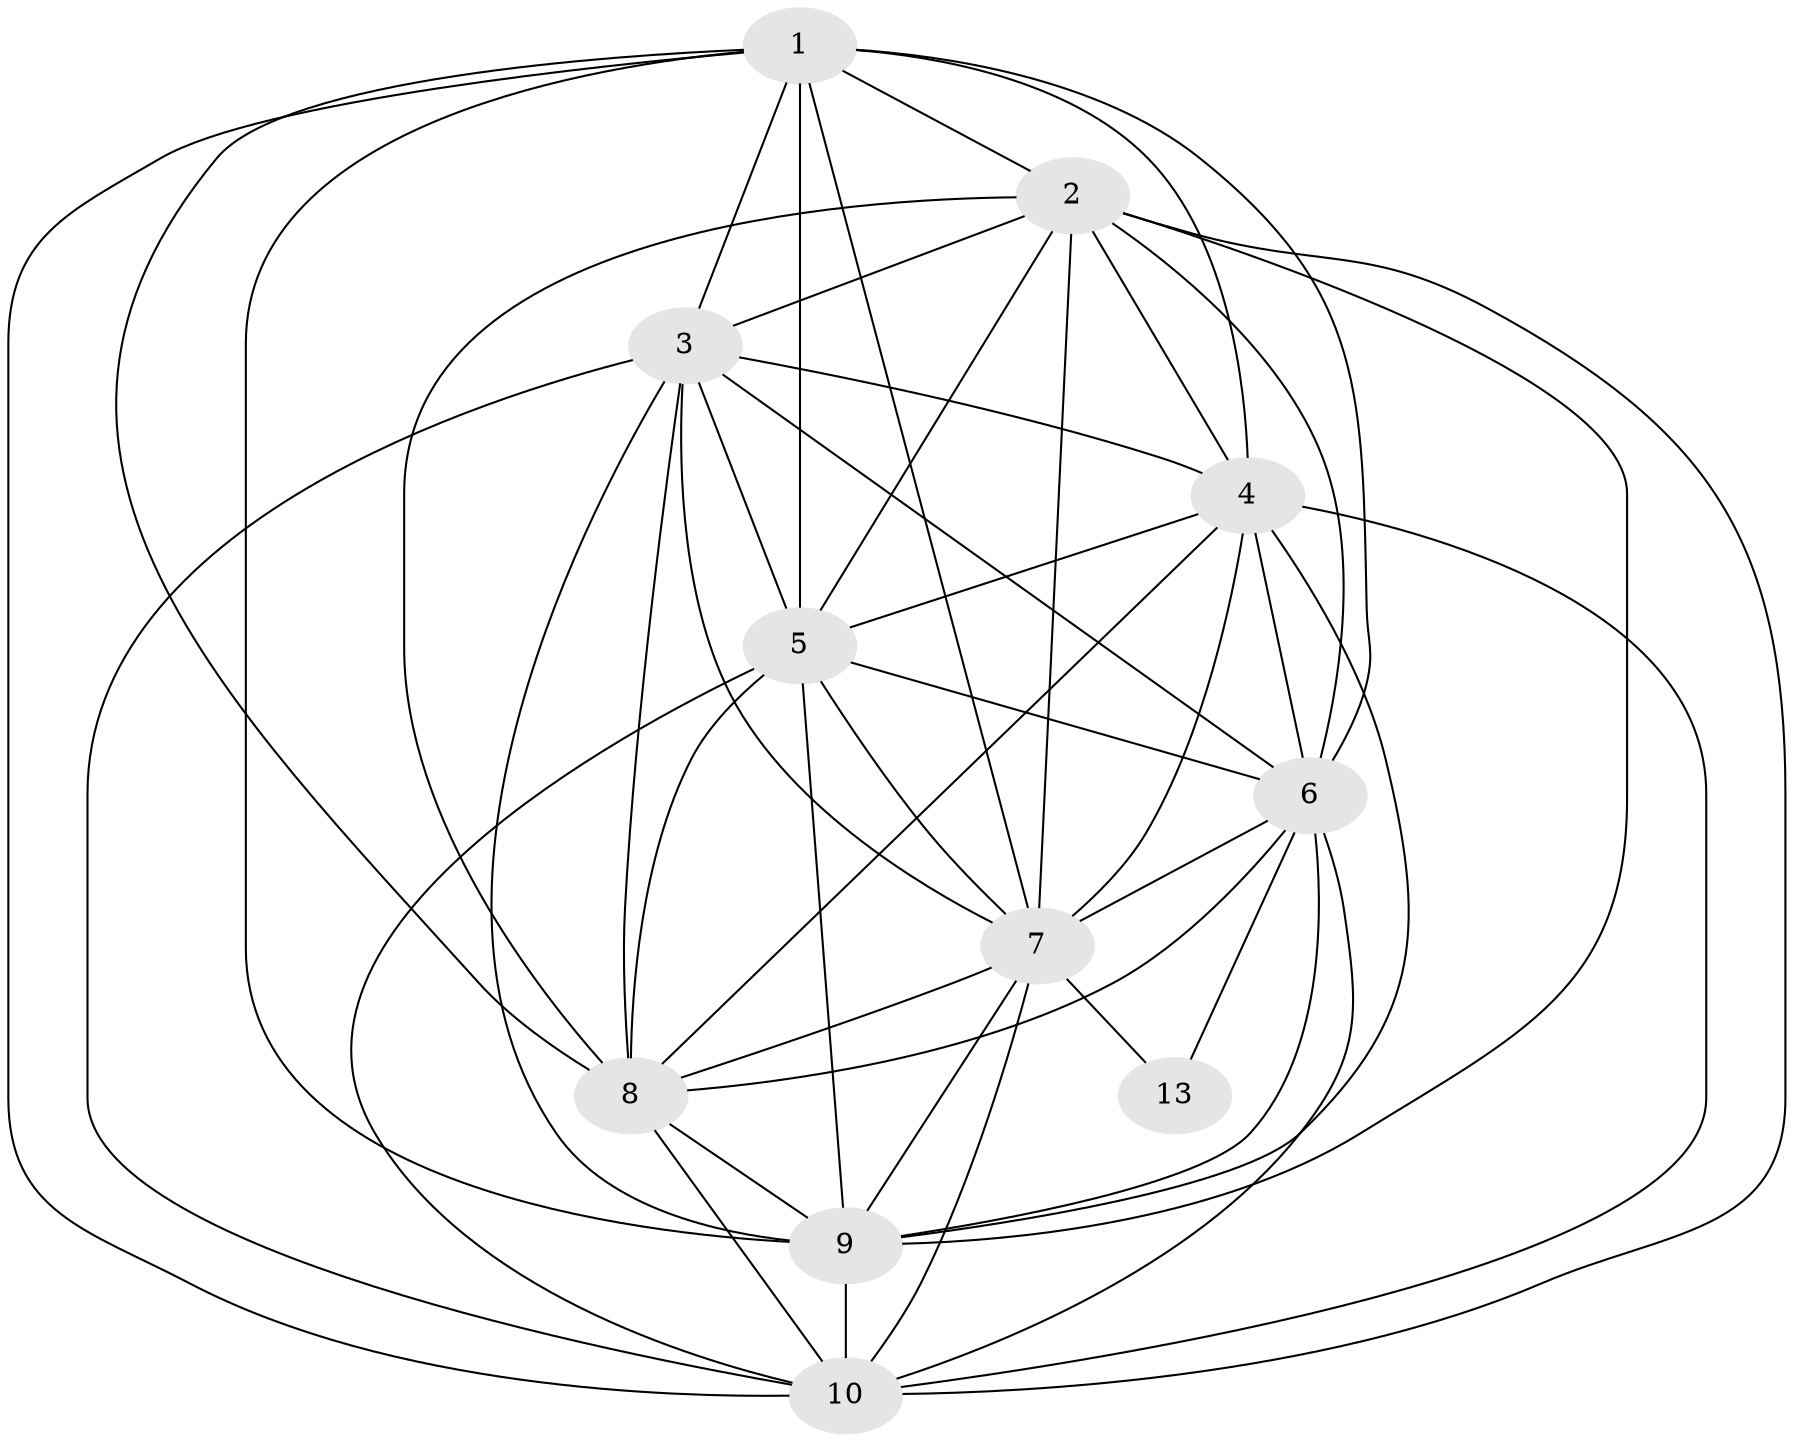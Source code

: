// Generated by graph-tools (version 1.1) at 2025/46/02/15/25 05:46:28]
// undirected, 11 vertices, 47 edges
graph export_dot {
graph [start="1"]
  node [color=gray90,style=filled];
  1;
  2 [super="+15+18"];
  3 [super="+20"];
  4 [super="+17"];
  5 [super="+12+14+17"];
  6 [super="+15+19"];
  7;
  8 [super="+11+18"];
  9 [super="+19"];
  10 [super="+11+12+14+16+20"];
  13 [super="+16"];
  1 -- 2;
  1 -- 3;
  1 -- 4;
  1 -- 5;
  1 -- 6;
  1 -- 7;
  1 -- 8;
  1 -- 9;
  1 -- 10;
  2 -- 3;
  2 -- 4;
  2 -- 5;
  2 -- 6;
  2 -- 7;
  2 -- 8;
  2 -- 9;
  2 -- 10;
  3 -- 4;
  3 -- 5;
  3 -- 6;
  3 -- 7;
  3 -- 8;
  3 -- 9;
  3 -- 10;
  4 -- 5;
  4 -- 6;
  4 -- 7;
  4 -- 8;
  4 -- 9;
  4 -- 10;
  5 -- 6;
  5 -- 7;
  5 -- 8;
  5 -- 9;
  5 -- 10;
  6 -- 7;
  6 -- 8;
  6 -- 9;
  6 -- 10;
  6 -- 13;
  7 -- 8;
  7 -- 9;
  7 -- 10;
  7 -- 13;
  8 -- 9;
  8 -- 10;
  9 -- 10;
}
